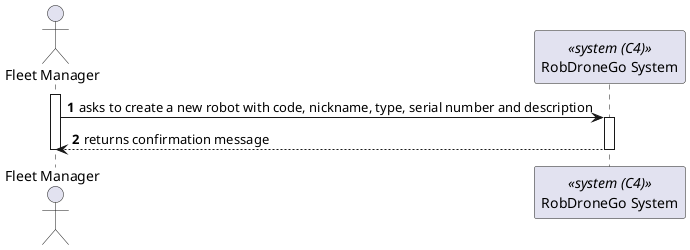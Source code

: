 @startuml process-view
autonumber

actor FM as "Fleet Manager"
participant SYS as "RobDroneGo System" <<system (C4)>>

activate FM

FM -> SYS : asks to create a new robot with code, nickname, type, serial number and description
activate SYS

FM <-- SYS : returns confirmation message
deactivate SYS

deactivate FM

@enduml
